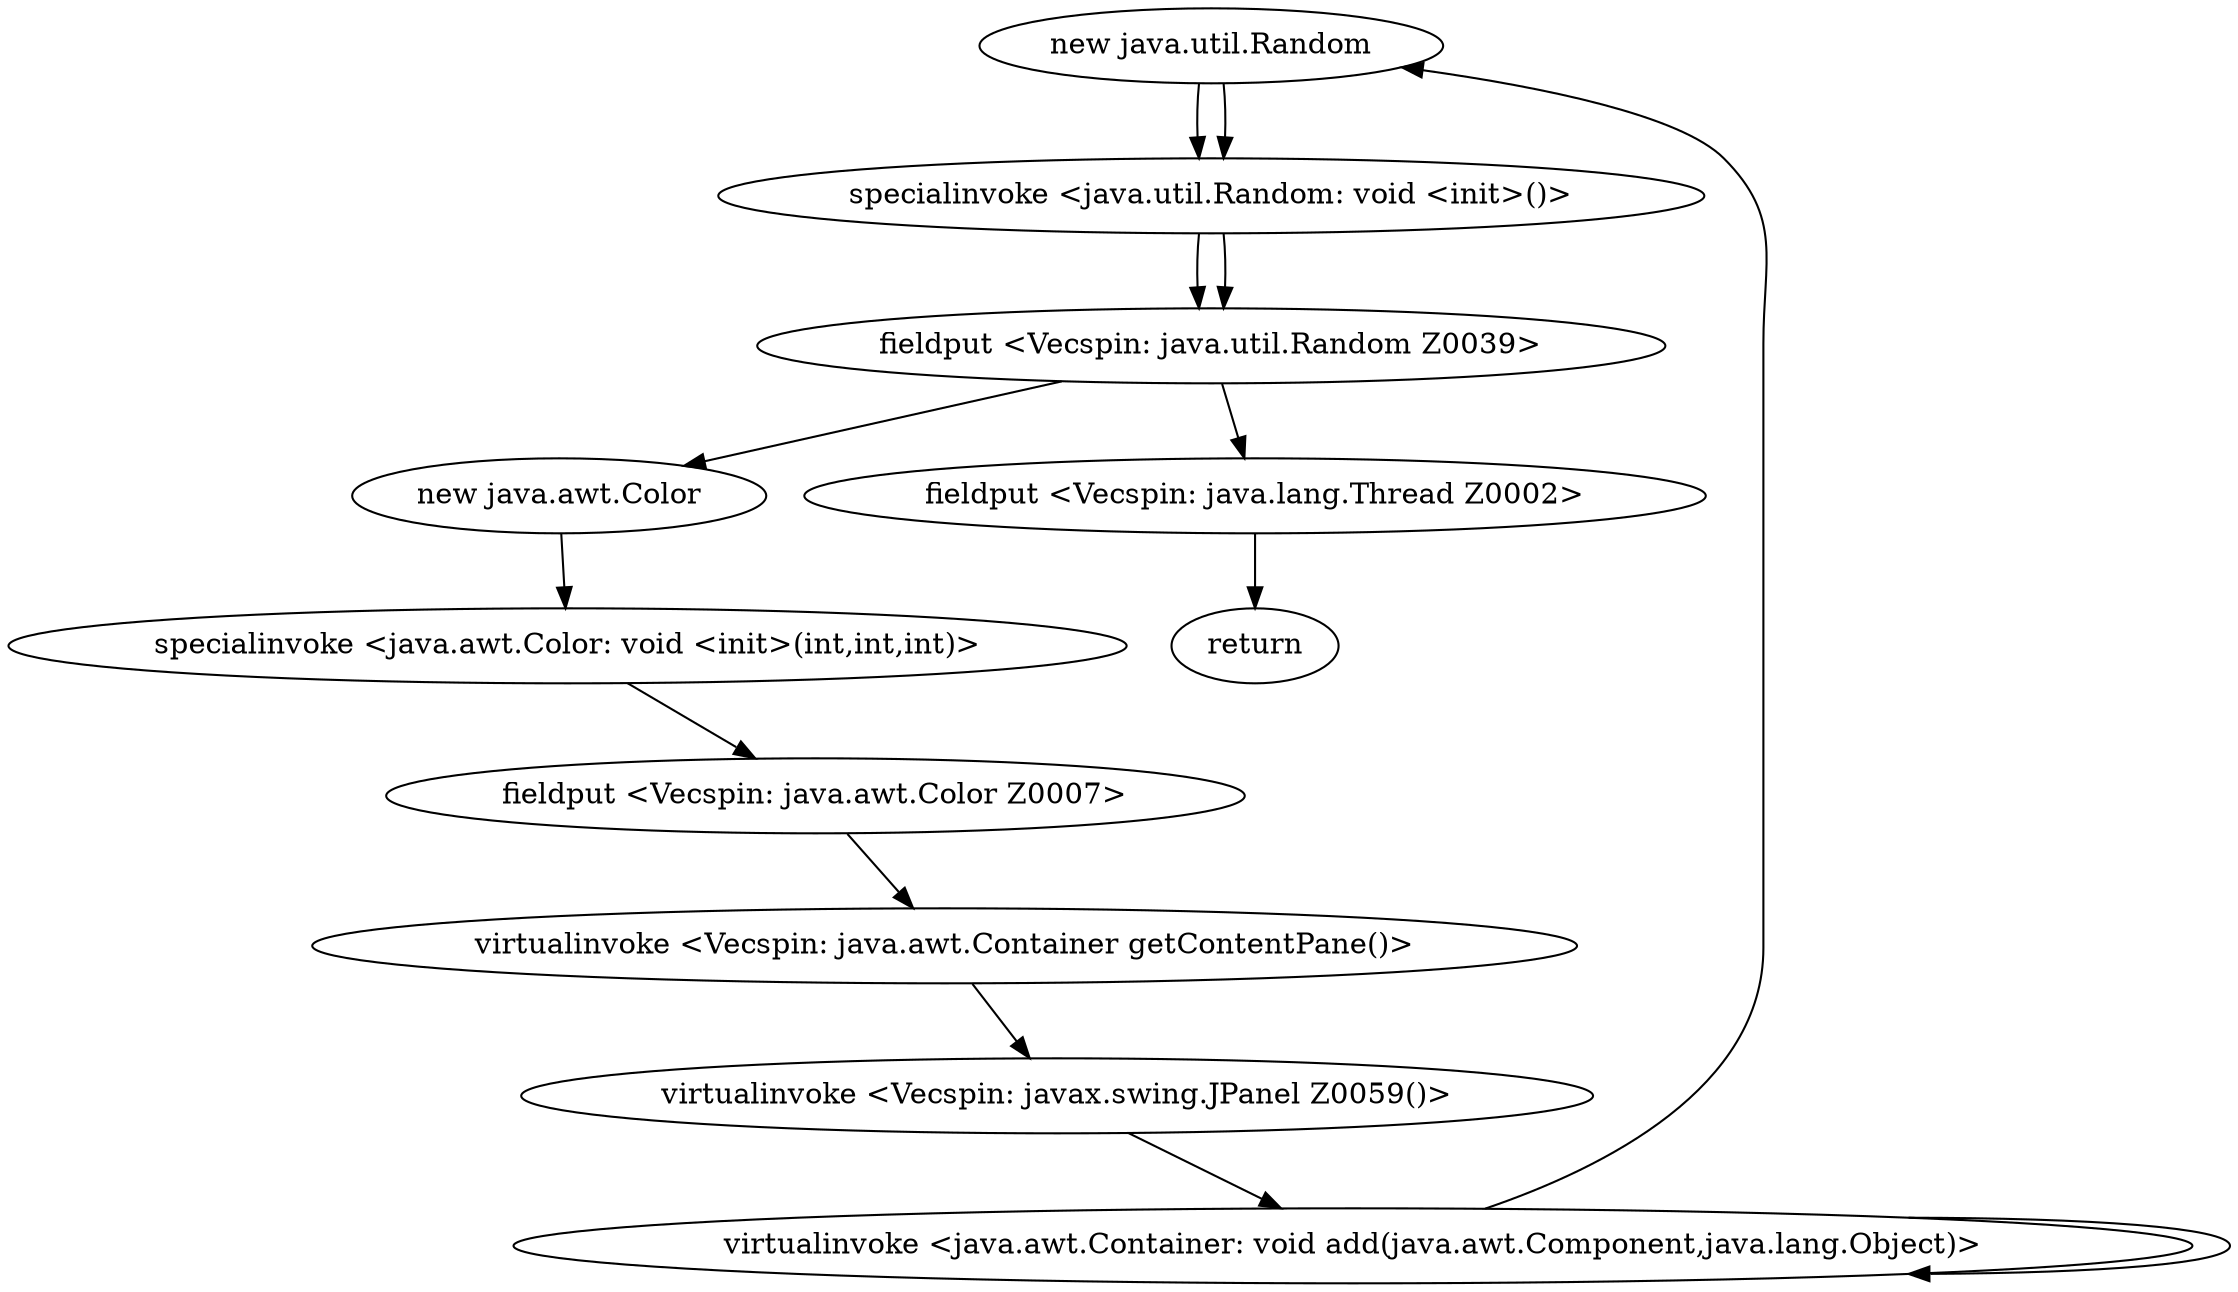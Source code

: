 digraph "" {
"new java.util.Random";
 "new java.util.Random"->"specialinvoke <java.util.Random: void <init>()>";
 "specialinvoke <java.util.Random: void <init>()>"->"fieldput <Vecspin: java.util.Random Z0039>";
 "fieldput <Vecspin: java.util.Random Z0039>"->"new java.awt.Color";
 "new java.awt.Color"->"specialinvoke <java.awt.Color: void <init>(int,int,int)>";
 "specialinvoke <java.awt.Color: void <init>(int,int,int)>"->"fieldput <Vecspin: java.awt.Color Z0007>";
 "fieldput <Vecspin: java.awt.Color Z0007>"->"virtualinvoke <Vecspin: java.awt.Container getContentPane()>";
 "virtualinvoke <Vecspin: java.awt.Container getContentPane()>"->"virtualinvoke <Vecspin: javax.swing.JPanel Z0059()>";
 "virtualinvoke <Vecspin: javax.swing.JPanel Z0059()>"->"virtualinvoke <java.awt.Container: void add(java.awt.Component,java.lang.Object)>";
 "virtualinvoke <java.awt.Container: void add(java.awt.Component,java.lang.Object)>"->"virtualinvoke <java.awt.Container: void add(java.awt.Component,java.lang.Object)>";
 "virtualinvoke <java.awt.Container: void add(java.awt.Component,java.lang.Object)>"->"new java.util.Random";
 "new java.util.Random"->"specialinvoke <java.util.Random: void <init>()>";
 "specialinvoke <java.util.Random: void <init>()>"->"fieldput <Vecspin: java.util.Random Z0039>";
 "fieldput <Vecspin: java.util.Random Z0039>"->"fieldput <Vecspin: java.lang.Thread Z0002>";
 "fieldput <Vecspin: java.lang.Thread Z0002>"->"return";
}
